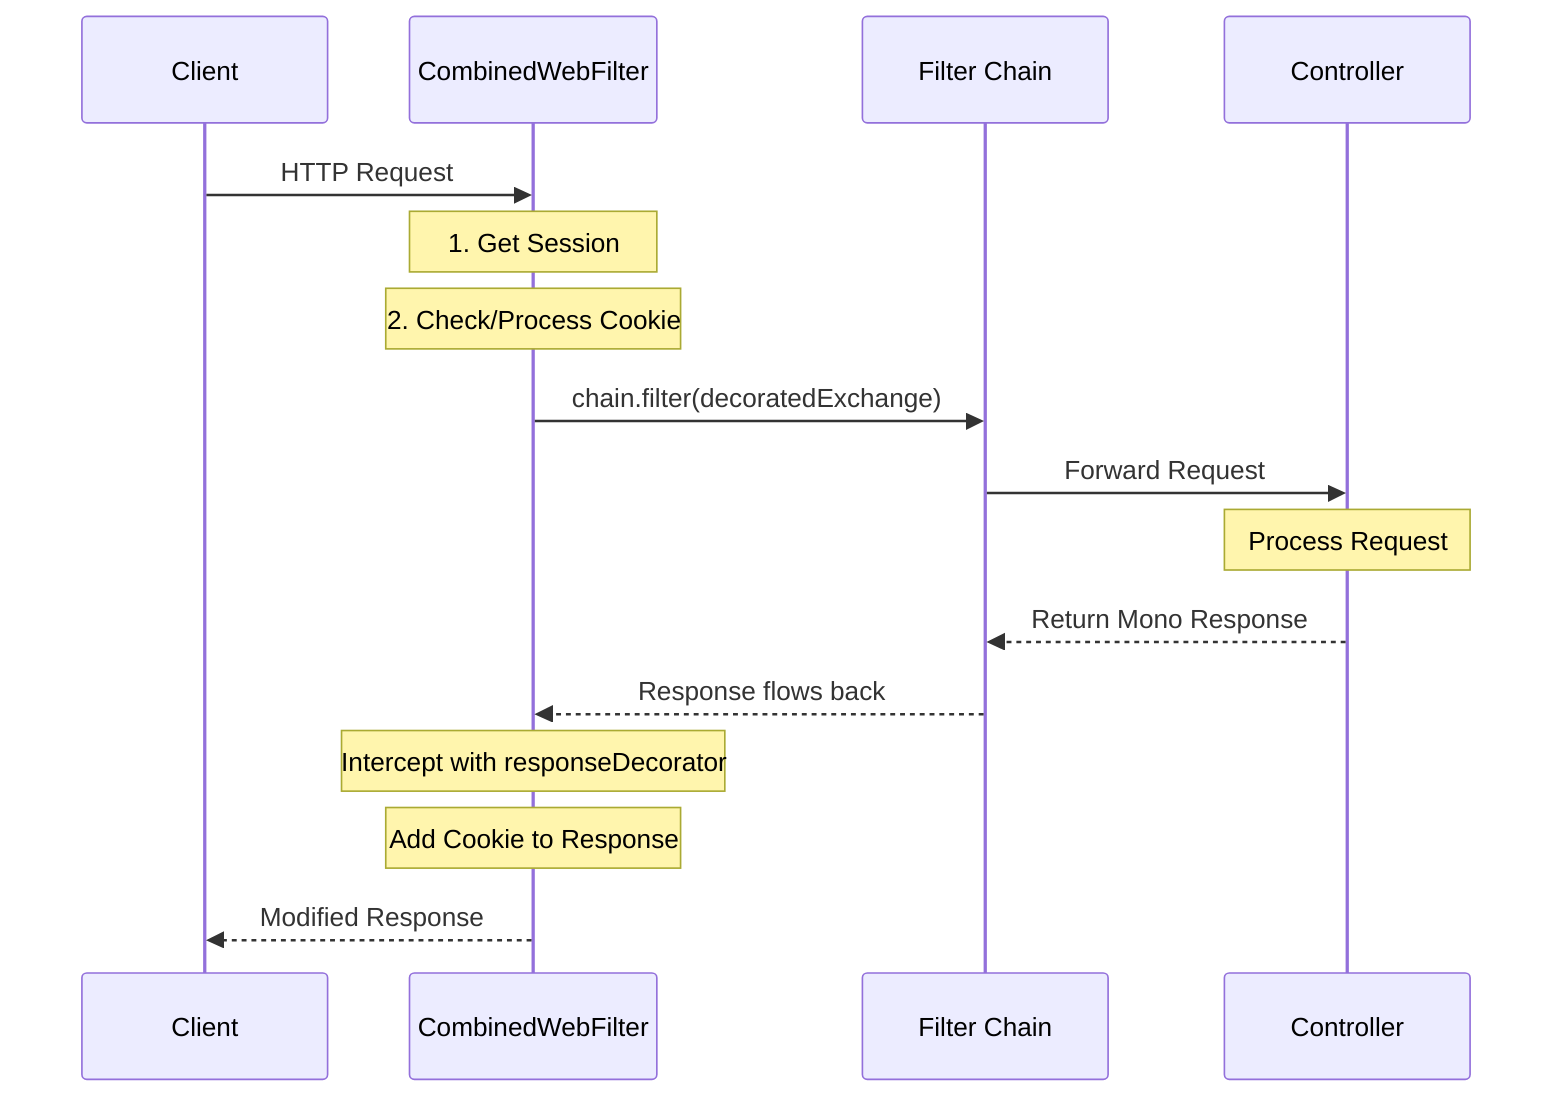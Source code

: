 sequenceDiagram
    participant C as Client
    participant F as CombinedWebFilter
    participant CH as Filter Chain
    participant CT as Controller
    
    C->>F: HTTP Request
    
    Note over F: 1. Get Session
    Note over F: 2. Check/Process Cookie
    
    F->>CH: chain.filter(decoratedExchange)
    CH->>CT: Forward Request
    
    Note over CT: Process Request
    
    CT-->>CH: Return Mono Response
    CH-->>F: Response flows back
    
    Note over F: Intercept with responseDecorator
    Note over F: Add Cookie to Response
    
    F-->>C: Modified Response